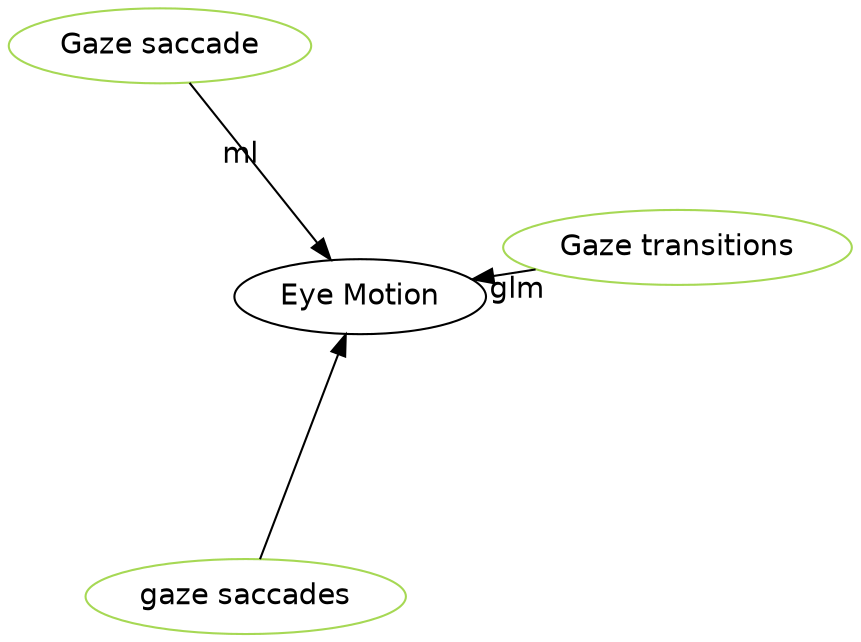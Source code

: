 digraph world {
        size="15,15";
        layout=neato
        graph [fontname = "helvetica"];
        node [fontname = "helvetica", colorscheme=set28];
        edge [fontname = "helvetica", colorscheme=set28];

	"Eye Motion" [href="index.svg"];
	"Gaze transitions" [href="https://scholar.google.com/scholar?hl=en&q=Understanding%20collaborative%20program%20comprehension:%20Interlacing%20gaze%20and%20dialogues" target="_blank" , color="5"];
	"gaze saccades" [href="https://scholar.google.com/scholar?hl=en&q=A%20Network%20Analytic%20Approach%20to%20Gaze%20Coordination%20during%20a%20Collaborative%20Task" target="_blank" , color="5"];
	"Gaze saccade" [href="https://scholar.google.com/scholar?hl=en&q=Gaze%20quality%20assisted%20automatic%20recognition%20of%20social%20contexts%20in%20collaborative%20Tetris" target="_blank" , color="5"];
	"Gaze transitions" -> "Eye Motion" [label="glm", labeltooltip=1, style="solid", penwidth=1];
	"gaze saccades" -> "Eye Motion" [label="", labeltooltip=1, style="solid", penwidth=1];
	"Gaze saccade" -> "Eye Motion" [label="ml", labeltooltip=1, style="solid", penwidth=1];

 overlap=false 
 splines = true; 


}